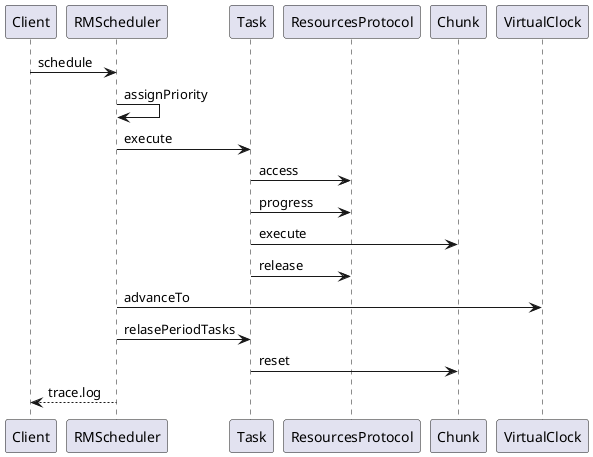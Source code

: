 @startuml sequence diagram RM
Client -> RMScheduler : schedule
RMScheduler -> RMScheduler : assignPriority
RMScheduler -> Task : execute
Task -> ResourcesProtocol : access
Task -> ResourcesProtocol : progress
Task -> Chunk : execute
Task -> ResourcesProtocol : release
RMScheduler -> VirtualClock : advanceTo
RMScheduler -> Task : relasePeriodTasks
Task -> Chunk : reset
RMScheduler --> Client : trace.log
@enduml